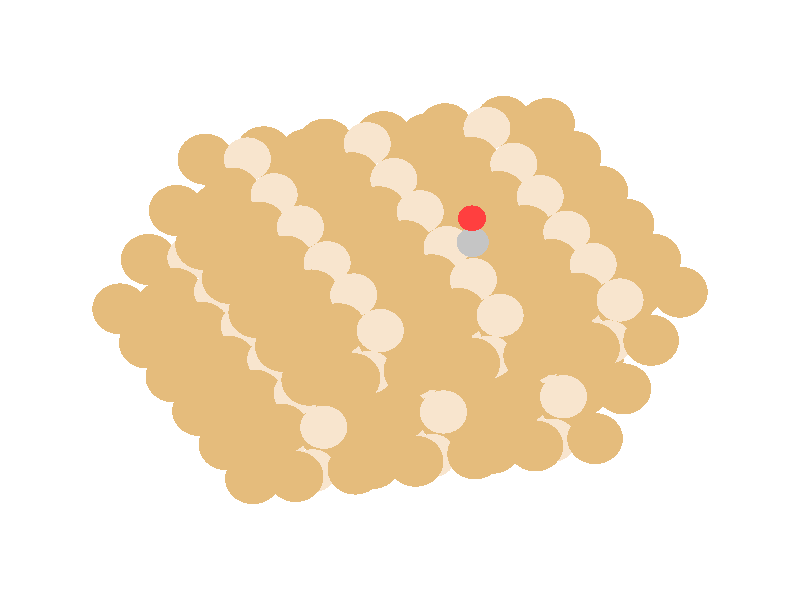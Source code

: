 #include "colors.inc"
#include "finish.inc"

global_settings {assumed_gamma 1 max_trace_level 6}
background {color White}
camera {orthographic
  right -33.67*x up 27.54*y
  direction 1.00*z
  location <0,0,50.00> look_at <0,0,0>}
light_source {<  2.00,   3.00,  40.00> color White
  area_light <0.70, 0, 0>, <0, 0.70, 0>, 3, 3
  adaptive 1 jitter}

#declare simple = finish {phong 0.7}
#declare pale = finish {ambient .5 diffuse .85 roughness .001 specular 0.200 }
#declare intermediate = finish {ambient 0.3 diffuse 0.6 specular 0.10 roughness 0.04 }
#declare vmd = finish {ambient .0 diffuse .65 phong 0.1 phong_size 40. specular 0.500 }
#declare jmol = finish {ambient .2 diffuse .6 specular 1 roughness .001 metallic}
#declare ase2 = finish {ambient 0.05 brilliance 3 diffuse 0.6 metallic specular 0.70 roughness 0.04 reflection 0.15}
#declare ase3 = finish {ambient .15 brilliance 2 diffuse .6 metallic specular 1. roughness .001 reflection .0}
#declare glass = finish {ambient .05 diffuse .3 specular 1. roughness .001}
#declare glass2 = finish {ambient .0 diffuse .3 specular 1. reflection .25 roughness .001}
#declare Rcell = 0.070;
#declare Rbond = 0.100;

#macro atom(LOC, R, COL, TRANS, FIN)
  sphere{LOC, R texture{pigment{color COL transmit TRANS} finish{FIN}}}
#end
#macro constrain(LOC, R, COL, TRANS FIN)
union{torus{R, Rcell rotate 45*z texture{pigment{color COL transmit TRANS} finish{FIN}}}
      torus{R, Rcell rotate -45*z texture{pigment{color COL transmit TRANS} finish{FIN}}}
      translate LOC}
#end

atom(<  2.01,   3.61, -24.76>, 1.17, rgb <0.78, 0.50, 0.20>, 0.0, simple) // #0 
atom(< -1.69,   0.99, -24.74>, 1.17, rgb <0.78, 0.50, 0.20>, 0.0, simple) // #1 
atom(< -0.50,   3.26, -24.15>, 1.17, rgb <0.78, 0.50, 0.20>, 0.0, simple) // #2 
atom(<  0.11,   1.09, -22.88>, 1.17, rgb <0.78, 0.50, 0.20>, 0.0, simple) // #3 
atom(<  3.81,   3.71, -22.89>, 1.17, rgb <0.78, 0.50, 0.20>, 0.0, simple) // #4 
atom(<  2.62,   1.43, -23.48>, 1.17, rgb <0.78, 0.50, 0.20>, 0.0, simple) // #5 
atom(<  4.35,   8.20, -23.53>, 1.17, rgb <0.78, 0.50, 0.20>, 0.0, simple) // #6 
atom(<  0.68,   5.51, -23.57>, 1.17, rgb <0.78, 0.50, 0.20>, 0.0, simple) // #7 
atom(<  1.90,   7.86, -22.93>, 1.17, rgb <0.78, 0.50, 0.20>, 0.0, simple) // #8 
atom(<  2.49,   5.58, -21.71>, 1.17, rgb <0.78, 0.50, 0.20>, 0.0, simple) // #9 
atom(<  6.19,   8.10, -21.75>, 1.17, rgb <0.78, 0.50, 0.20>, 0.0, simple) // #10 
atom(<  4.99,   5.93, -22.31>, 1.17, rgb <0.78, 0.50, 0.20>, 0.0, simple) // #11 
atom(<  3.13,   2.05, -21.02>, 1.17, rgb <0.78, 0.50, 0.20>, 0.0, simple) // #12 
atom(< -0.57,  -0.57, -21.00>, 1.17, rgb <0.78, 0.50, 0.20>, 0.0, simple) // #13 
atom(<  0.62,   1.70, -20.41>, 1.17, rgb <0.78, 0.50, 0.20>, 0.0, simple) // #14 
atom(<  1.23,  -0.47, -19.14>, 1.17, rgb <0.78, 0.50, 0.20>, 0.0, simple) // #15 
atom(<  4.93,   2.15, -19.15>, 1.17, rgb <0.78, 0.50, 0.20>, 0.0, simple) // #16 
atom(<  3.74,  -0.12, -19.74>, 1.17, rgb <0.78, 0.50, 0.20>, 0.0, simple) // #17 
atom(<  5.47,   6.65, -19.78>, 1.17, rgb <0.78, 0.50, 0.20>, 0.0, simple) // #18 
atom(<  1.80,   3.95, -19.83>, 1.17, rgb <0.78, 0.50, 0.20>, 0.0, simple) // #19 
atom(<  3.02,   6.31, -19.19>, 1.17, rgb <0.78, 0.50, 0.20>, 0.0, simple) // #20 
atom(<  3.61,   4.04, -17.97>, 1.17, rgb <0.78, 0.50, 0.20>, 0.0, simple) // #21 
atom(<  7.31,   6.59, -17.99>, 1.17, rgb <0.78, 0.50, 0.20>, 0.0, simple) // #22 
atom(<  6.10,   4.38, -18.57>, 1.17, rgb <0.78, 0.50, 0.20>, 0.0, simple) // #23 
atom(<  1.29,   3.35, -22.29>, 0.99, rgb <0.94, 0.78, 0.62>, 0.0, simple) // #24 
atom(<  0.83,   1.35, -25.35>, 0.99, rgb <0.94, 0.78, 0.62>, 0.0, simple) // #25 
atom(<  3.66,   7.87, -21.09>, 0.99, rgb <0.94, 0.78, 0.62>, 0.0, simple) // #26 
atom(<  3.20,   5.86, -24.17>, 0.99, rgb <0.94, 0.78, 0.62>, 0.0, simple) // #27 
atom(<  2.41,   1.79, -18.55>, 0.99, rgb <0.94, 0.78, 0.62>, 0.0, simple) // #28 
atom(<  1.95,  -0.21, -21.61>, 0.99, rgb <0.94, 0.78, 0.62>, 0.0, simple) // #29 
atom(<  4.79,   6.23, -17.39>, 0.99, rgb <0.94, 0.78, 0.62>, 0.0, simple) // #30 
atom(<  4.32,   4.31, -20.43>, 0.99, rgb <0.94, 0.78, 0.62>, 0.0, simple) // #31 
atom(<  4.24,   0.49, -17.28>, 1.17, rgb <0.78, 0.50, 0.20>, 0.0, simple) // #32 
atom(<  0.55,  -2.13, -17.26>, 1.17, rgb <0.78, 0.50, 0.20>, 0.0, simple) // #33 
atom(<  1.74,   0.15, -16.67>, 1.17, rgb <0.78, 0.50, 0.20>, 0.0, simple) // #34 
atom(<  2.35,  -2.03, -15.40>, 1.17, rgb <0.78, 0.50, 0.20>, 0.0, simple) // #35 
atom(<  6.05,   0.59, -15.42>, 1.17, rgb <0.78, 0.50, 0.20>, 0.0, simple) // #36 
atom(<  4.85,  -1.68, -16.01>, 1.17, rgb <0.78, 0.50, 0.20>, 0.0, simple) // #37 
atom(<  6.58,   5.08, -16.05>, 1.17, rgb <0.78, 0.50, 0.20>, 0.0, simple) // #38 
atom(<  2.92,   2.39, -16.09>, 1.17, rgb <0.78, 0.50, 0.20>, 0.0, simple) // #39 
atom(<  4.14,   4.75, -15.45>, 1.17, rgb <0.78, 0.50, 0.20>, 0.0, simple) // #40 
atom(<  4.72,   2.47, -14.23>, 1.17, rgb <0.78, 0.50, 0.20>, 0.0, simple) // #41 
atom(<  8.43,   4.99, -14.27>, 1.17, rgb <0.78, 0.50, 0.20>, 0.0, simple) // #42 
atom(<  7.22,   2.81, -14.84>, 1.17, rgb <0.78, 0.50, 0.20>, 0.0, simple) // #43 
atom(<  5.36,  -1.06, -13.54>, 1.17, rgb <0.78, 0.50, 0.20>, 0.0, simple) // #44 
atom(<  1.66,  -3.68, -13.52>, 1.17, rgb <0.78, 0.50, 0.20>, 0.0, simple) // #45 
atom(<  2.86,  -1.41, -12.93>, 1.17, rgb <0.78, 0.50, 0.20>, 0.0, simple) // #46 
atom(<  3.46,  -3.59, -11.66>, 1.17, rgb <0.78, 0.50, 0.20>, 0.0, simple) // #47 
atom(<  7.16,  -0.97, -11.68>, 1.17, rgb <0.78, 0.50, 0.20>, 0.0, simple) // #48 
atom(<  5.97,  -3.24, -12.27>, 1.17, rgb <0.78, 0.50, 0.20>, 0.0, simple) // #49 
atom(<  7.70,   3.53, -12.30>, 1.17, rgb <0.78, 0.50, 0.20>, 0.0, simple) // #50 
atom(<  4.04,   0.83, -12.35>, 1.17, rgb <0.78, 0.50, 0.20>, 0.0, simple) // #51 
atom(<  5.26,   3.19, -11.71>, 1.17, rgb <0.78, 0.50, 0.20>, 0.0, simple) // #52 
atom(<  5.85,   0.92, -10.49>, 1.17, rgb <0.78, 0.50, 0.20>, 0.0, simple) // #53 
atom(<  9.54,   3.47, -10.51>, 1.17, rgb <0.78, 0.50, 0.20>, 0.0, simple) // #54 
atom(<  8.33,   1.27, -11.09>, 1.17, rgb <0.78, 0.50, 0.20>, 0.0, simple) // #55 
atom(<  3.53,   0.23, -14.81>, 0.99, rgb <0.94, 0.78, 0.62>, 0.0, simple) // #56 
atom(<  3.07,  -1.77, -17.87>, 0.99, rgb <0.94, 0.78, 0.62>, 0.0, simple) // #57 
atom(<  5.90,   4.75, -13.61>, 0.99, rgb <0.94, 0.78, 0.62>, 0.0, simple) // #58 
atom(<  5.44,   2.75, -16.70>, 0.99, rgb <0.94, 0.78, 0.62>, 0.0, simple) // #59 
atom(<  4.64,  -1.33, -11.07>, 0.99, rgb <0.94, 0.78, 0.62>, 0.0, simple) // #60 
atom(<  4.18,  -3.33, -14.13>, 0.99, rgb <0.94, 0.78, 0.62>, 0.0, simple) // #61 
atom(<  7.02,   3.11,  -9.91>, 0.99, rgb <0.94, 0.78, 0.62>, 0.0, simple) // #62 
atom(<  6.56,   1.19, -12.96>, 0.99, rgb <0.94, 0.78, 0.62>, 0.0, simple) // #63 
atom(<  6.48,  -2.62,  -9.80>, 1.17, rgb <0.78, 0.50, 0.20>, 0.0, simple) // #64 
atom(<  2.78,  -5.24,  -9.79>, 1.17, rgb <0.78, 0.50, 0.20>, 0.0, simple) // #65 
atom(<  3.97,  -2.97,  -9.20>, 1.17, rgb <0.78, 0.50, 0.20>, 0.0, simple) // #66 
atom(<  4.58,  -5.15,  -7.92>, 1.17, rgb <0.78, 0.50, 0.20>, 0.0, simple) // #67 
atom(<  8.28,  -2.53,  -7.94>, 1.17, rgb <0.78, 0.50, 0.20>, 0.0, simple) // #68 
atom(<  7.09,  -4.80,  -8.53>, 1.17, rgb <0.78, 0.50, 0.20>, 0.0, simple) // #69 
atom(<  8.82,   1.97,  -8.57>, 1.17, rgb <0.78, 0.50, 0.20>, 0.0, simple) // #70 
atom(<  5.15,  -0.73,  -8.61>, 1.17, rgb <0.78, 0.50, 0.20>, 0.0, simple) // #71 
atom(<  6.37,   1.63,  -7.98>, 1.17, rgb <0.78, 0.50, 0.20>, 0.0, simple) // #72 
atom(<  6.96,  -0.65,  -6.75>, 1.17, rgb <0.78, 0.50, 0.20>, 0.0, simple) // #73 
atom(< 10.66,   1.87,  -6.79>, 1.17, rgb <0.78, 0.50, 0.20>, 0.0, simple) // #74 
atom(<  9.46,  -0.30,  -7.36>, 1.17, rgb <0.78, 0.50, 0.20>, 0.0, simple) // #75 
atom(<  7.60,  -4.18,  -6.06>, 1.17, rgb <0.78, 0.50, 0.20>, 0.0, simple) // #76 
atom(<  3.90,  -6.80,  -6.05>, 1.17, rgb <0.78, 0.50, 0.20>, 0.0, simple) // #77 
atom(<  5.09,  -4.53,  -5.46>, 1.17, rgb <0.78, 0.50, 0.20>, 0.0, simple) // #78 
atom(<  5.70,  -6.70,  -4.18>, 1.17, rgb <0.78, 0.50, 0.20>, 0.0, simple) // #79 
atom(<  9.40,  -4.08,  -4.20>, 1.17, rgb <0.78, 0.50, 0.20>, 0.0, simple) // #80 
atom(<  8.21,  -6.36,  -4.79>, 1.17, rgb <0.78, 0.50, 0.20>, 0.0, simple) // #81 
atom(<  9.94,   0.41,  -4.82>, 1.17, rgb <0.78, 0.50, 0.20>, 0.0, simple) // #82 
atom(<  6.27,  -2.28,  -4.87>, 1.17, rgb <0.78, 0.50, 0.20>, 0.0, simple) // #83 
atom(<  7.49,   0.08,  -4.24>, 1.17, rgb <0.78, 0.50, 0.20>, 0.0, simple) // #84 
atom(<  8.08,  -2.20,  -3.01>, 1.17, rgb <0.78, 0.50, 0.20>, 0.0, simple) // #85 
atom(< 11.78,   0.36,  -3.03>, 1.17, rgb <0.78, 0.50, 0.20>, 0.0, simple) // #86 
atom(< 10.57,  -1.85,  -3.61>, 1.17, rgb <0.78, 0.50, 0.20>, 0.0, simple) // #87 
atom(<  5.76,  -2.88,  -7.33>, 0.99, rgb <0.94, 0.78, 0.62>, 0.0, simple) // #88 
atom(<  5.30,  -4.88, -10.39>, 0.99, rgb <0.94, 0.78, 0.62>, 0.0, simple) // #89 
atom(<  8.13,   1.63,  -6.13>, 0.99, rgb <0.94, 0.78, 0.62>, 0.0, simple) // #90 
atom(<  7.67,  -0.37,  -9.22>, 0.99, rgb <0.94, 0.78, 0.62>, 0.0, simple) // #91 
atom(<  6.88,  -4.44,  -3.59>, 0.99, rgb <0.94, 0.78, 0.62>, 0.0, simple) // #92 
atom(<  6.42,  -6.44,  -6.65>, 0.99, rgb <0.94, 0.78, 0.62>, 0.0, simple) // #93 
atom(<  9.26,  -0.00,  -2.43>, 0.99, rgb <0.94, 0.78, 0.62>, 0.0, simple) // #94 
atom(<  8.79,  -1.92,  -5.48>, 0.99, rgb <0.94, 0.78, 0.62>, 0.0, simple) // #95 
atom(< -3.03,   2.91, -23.54>, 1.17, rgb <0.78, 0.50, 0.20>, 0.0, simple) // #96 
atom(< -6.73,   0.29, -23.53>, 1.17, rgb <0.78, 0.50, 0.20>, 0.0, simple) // #97 
atom(< -5.54,   2.56, -22.94>, 1.17, rgb <0.78, 0.50, 0.20>, 0.0, simple) // #98 
atom(< -4.93,   0.39, -21.66>, 1.17, rgb <0.78, 0.50, 0.20>, 0.0, simple) // #99 
atom(< -1.23,   3.01, -21.68>, 1.17, rgb <0.78, 0.50, 0.20>, 0.0, simple) // #100 
atom(< -2.42,   0.73, -22.27>, 1.17, rgb <0.78, 0.50, 0.20>, 0.0, simple) // #101 
atom(< -0.69,   7.50, -22.31>, 1.17, rgb <0.78, 0.50, 0.20>, 0.0, simple) // #102 
atom(< -4.36,   4.81, -22.35>, 1.17, rgb <0.78, 0.50, 0.20>, 0.0, simple) // #103 
atom(< -3.14,   7.16, -21.72>, 1.17, rgb <0.78, 0.50, 0.20>, 0.0, simple) // #104 
atom(< -2.56,   4.88, -20.49>, 1.17, rgb <0.78, 0.50, 0.20>, 0.0, simple) // #105 
atom(<  1.15,   7.40, -20.53>, 1.17, rgb <0.78, 0.50, 0.20>, 0.0, simple) // #106 
atom(< -0.05,   5.23, -21.10>, 1.17, rgb <0.78, 0.50, 0.20>, 0.0, simple) // #107 
atom(< -1.92,   1.35, -19.80>, 1.17, rgb <0.78, 0.50, 0.20>, 0.0, simple) // #108 
atom(< -5.62,  -1.27, -19.79>, 1.17, rgb <0.78, 0.50, 0.20>, 0.0, simple) // #109 
atom(< -4.42,   1.00, -19.20>, 1.17, rgb <0.78, 0.50, 0.20>, 0.0, simple) // #110 
atom(< -3.81,  -1.17, -17.92>, 1.17, rgb <0.78, 0.50, 0.20>, 0.0, simple) // #111 
atom(< -0.11,   1.45, -17.94>, 1.17, rgb <0.78, 0.50, 0.20>, 0.0, simple) // #112 
atom(< -1.31,  -0.82, -18.53>, 1.17, rgb <0.78, 0.50, 0.20>, 0.0, simple) // #113 
atom(<  0.42,   5.95, -18.56>, 1.17, rgb <0.78, 0.50, 0.20>, 0.0, simple) // #114 
atom(< -3.24,   3.25, -18.61>, 1.17, rgb <0.78, 0.50, 0.20>, 0.0, simple) // #115 
atom(< -2.02,   5.61, -17.98>, 1.17, rgb <0.78, 0.50, 0.20>, 0.0, simple) // #116 
atom(< -1.43,   3.34, -16.75>, 1.17, rgb <0.78, 0.50, 0.20>, 0.0, simple) // #117 
atom(<  2.26,   5.89, -16.77>, 1.17, rgb <0.78, 0.50, 0.20>, 0.0, simple) // #118 
atom(<  1.05,   3.68, -17.35>, 1.17, rgb <0.78, 0.50, 0.20>, 0.0, simple) // #119 
atom(< -3.75,   2.65, -21.07>, 0.99, rgb <0.94, 0.78, 0.62>, 0.0, simple) // #120 
atom(< -4.21,   0.65, -24.13>, 0.99, rgb <0.94, 0.78, 0.62>, 0.0, simple) // #121 
atom(< -1.38,   7.17, -19.87>, 0.99, rgb <0.94, 0.78, 0.62>, 0.0, simple) // #122 
atom(< -1.84,   5.16, -22.96>, 0.99, rgb <0.94, 0.78, 0.62>, 0.0, simple) // #123 
atom(< -2.64,   1.09, -17.33>, 0.99, rgb <0.94, 0.78, 0.62>, 0.0, simple) // #124 
atom(< -3.09,  -0.91, -20.39>, 0.99, rgb <0.94, 0.78, 0.62>, 0.0, simple) // #125 
atom(< -0.26,   5.53, -16.17>, 0.99, rgb <0.94, 0.78, 0.62>, 0.0, simple) // #126 
atom(< -0.72,   3.61, -19.22>, 0.99, rgb <0.94, 0.78, 0.62>, 0.0, simple) // #127 
atom(< -0.80,  -0.21, -16.06>, 1.17, rgb <0.78, 0.50, 0.20>, 0.0, simple) // #128 
atom(< -4.50,  -2.83, -16.05>, 1.17, rgb <0.78, 0.50, 0.20>, 0.0, simple) // #129 
atom(< -3.30,  -0.55, -15.46>, 1.17, rgb <0.78, 0.50, 0.20>, 0.0, simple) // #130 
atom(< -2.70,  -2.73, -14.19>, 1.17, rgb <0.78, 0.50, 0.20>, 0.0, simple) // #131 
atom(<  1.00,  -0.11, -14.20>, 1.17, rgb <0.78, 0.50, 0.20>, 0.0, simple) // #132 
atom(< -0.19,  -2.38, -14.79>, 1.17, rgb <0.78, 0.50, 0.20>, 0.0, simple) // #133 
atom(<  1.54,   4.38, -14.83>, 1.17, rgb <0.78, 0.50, 0.20>, 0.0, simple) // #134 
atom(< -2.13,   1.69, -14.88>, 1.17, rgb <0.78, 0.50, 0.20>, 0.0, simple) // #135 
atom(< -0.91,   4.05, -14.24>, 1.17, rgb <0.78, 0.50, 0.20>, 0.0, simple) // #136 
atom(< -0.32,   1.77, -13.02>, 1.17, rgb <0.78, 0.50, 0.20>, 0.0, simple) // #137 
atom(<  3.38,   4.29, -13.05>, 1.17, rgb <0.78, 0.50, 0.20>, 0.0, simple) // #138 
atom(<  2.18,   2.11, -13.62>, 1.17, rgb <0.78, 0.50, 0.20>, 0.0, simple) // #139 
atom(<  0.32,  -1.76, -12.32>, 1.17, rgb <0.78, 0.50, 0.20>, 0.0, simple) // #140 
atom(< -3.38,  -4.38, -12.31>, 1.17, rgb <0.78, 0.50, 0.20>, 0.0, simple) // #141 
atom(< -2.19,  -2.11, -11.72>, 1.17, rgb <0.78, 0.50, 0.20>, 0.0, simple) // #142 
atom(< -1.58,  -4.29, -10.45>, 1.17, rgb <0.78, 0.50, 0.20>, 0.0, simple) // #143 
atom(<  2.12,  -1.67, -10.46>, 1.17, rgb <0.78, 0.50, 0.20>, 0.0, simple) // #144 
atom(<  0.93,  -3.94, -11.05>, 1.17, rgb <0.78, 0.50, 0.20>, 0.0, simple) // #145 
atom(<  2.66,   2.83, -11.09>, 1.17, rgb <0.78, 0.50, 0.20>, 0.0, simple) // #146 
atom(< -1.01,   0.13, -11.14>, 1.17, rgb <0.78, 0.50, 0.20>, 0.0, simple) // #147 
atom(<  0.21,   2.49, -10.50>, 1.17, rgb <0.78, 0.50, 0.20>, 0.0, simple) // #148 
atom(<  0.80,   0.22,  -9.27>, 1.17, rgb <0.78, 0.50, 0.20>, 0.0, simple) // #149 
atom(<  4.50,   2.77,  -9.30>, 1.17, rgb <0.78, 0.50, 0.20>, 0.0, simple) // #150 
atom(<  3.29,   0.57,  -9.87>, 1.17, rgb <0.78, 0.50, 0.20>, 0.0, simple) // #151 
atom(< -1.52,  -0.47, -13.60>, 0.99, rgb <0.94, 0.78, 0.62>, 0.0, simple) // #152 
atom(< -1.98,  -2.47, -16.65>, 0.99, rgb <0.94, 0.78, 0.62>, 0.0, simple) // #153 
atom(<  0.85,   4.05, -12.40>, 0.99, rgb <0.94, 0.78, 0.62>, 0.0, simple) // #154 
atom(<  0.40,   2.05, -15.48>, 0.99, rgb <0.94, 0.78, 0.62>, 0.0, simple) // #155 
atom(< -0.40,  -2.03,  -9.86>, 0.99, rgb <0.94, 0.78, 0.62>, 0.0, simple) // #156 
atom(< -0.86,  -4.03, -12.91>, 0.99, rgb <0.94, 0.78, 0.62>, 0.0, simple) // #157 
atom(<  1.98,   2.41,  -8.69>, 0.99, rgb <0.94, 0.78, 0.62>, 0.0, simple) // #158 
atom(<  1.51,   0.49, -11.74>, 0.99, rgb <0.94, 0.78, 0.62>, 0.0, simple) // #159 
atom(<  3.06,   2.65,  -4.25>, 0.68, rgb <0.56, 0.56, 0.56>, 0.0, simple) // #160 
atom(<  3.03,   3.75,  -3.84>, 0.59, rgb <1.00, 0.05, 0.05>, 0.0, simple) // #161 
atom(<  1.44,  -3.32,  -8.58>, 1.17, rgb <0.78, 0.50, 0.20>, 0.0, simple) // #162 
atom(< -2.26,  -5.94,  -8.57>, 1.17, rgb <0.78, 0.50, 0.20>, 0.0, simple) // #163 
atom(< -1.07,  -3.67,  -7.98>, 1.17, rgb <0.78, 0.50, 0.20>, 0.0, simple) // #164 
atom(< -0.46,  -5.85,  -6.71>, 1.17, rgb <0.78, 0.50, 0.20>, 0.0, simple) // #165 
atom(<  3.24,  -3.23,  -6.72>, 1.17, rgb <0.78, 0.50, 0.20>, 0.0, simple) // #166 
atom(<  2.04,  -5.50,  -7.31>, 1.17, rgb <0.78, 0.50, 0.20>, 0.0, simple) // #167 
atom(<  3.78,   1.27,  -7.35>, 1.17, rgb <0.78, 0.50, 0.20>, 0.0, simple) // #168 
atom(<  0.11,  -1.43,  -7.40>, 1.17, rgb <0.78, 0.50, 0.20>, 0.0, simple) // #169 
atom(<  1.33,   0.93,  -6.76>, 1.17, rgb <0.78, 0.50, 0.20>, 0.0, simple) // #170 
atom(<  1.91,  -1.35,  -5.54>, 1.17, rgb <0.78, 0.50, 0.20>, 0.0, simple) // #171 
atom(<  5.62,   1.17,  -5.57>, 1.17, rgb <0.78, 0.50, 0.20>, 0.0, simple) // #172 
atom(<  4.41,  -1.00,  -6.14>, 1.17, rgb <0.78, 0.50, 0.20>, 0.0, simple) // #173 
atom(<  2.55,  -4.88,  -4.85>, 1.17, rgb <0.78, 0.50, 0.20>, 0.0, simple) // #174 
atom(< -1.15,  -7.50,  -4.83>, 1.17, rgb <0.78, 0.50, 0.20>, 0.0, simple) // #175 
atom(<  0.05,  -5.23,  -4.24>, 1.17, rgb <0.78, 0.50, 0.20>, 0.0, simple) // #176 
atom(<  0.66,  -7.40,  -2.97>, 1.17, rgb <0.78, 0.50, 0.20>, 0.0, simple) // #177 
atom(<  4.36,  -4.78,  -2.98>, 1.17, rgb <0.78, 0.50, 0.20>, 0.0, simple) // #178 
atom(<  3.16,  -7.06,  -3.57>, 1.17, rgb <0.78, 0.50, 0.20>, 0.0, simple) // #179 
atom(<  4.89,  -0.29,  -3.61>, 1.17, rgb <0.78, 0.50, 0.20>, 0.0, simple) // #180 
atom(<  1.23,  -2.98,  -3.66>, 1.17, rgb <0.78, 0.50, 0.20>, 0.0, simple) // #181 
atom(<  2.45,  -0.62,  -3.02>, 1.17, rgb <0.78, 0.50, 0.20>, 0.0, simple) // #182 
atom(<  3.04,  -2.90,  -1.80>, 1.17, rgb <0.78, 0.50, 0.20>, 0.0, simple) // #183 
atom(<  6.73,  -0.34,  -1.82>, 1.17, rgb <0.78, 0.50, 0.20>, 0.0, simple) // #184 
atom(<  5.52,  -2.55,  -2.40>, 1.17, rgb <0.78, 0.50, 0.20>, 0.0, simple) // #185 
atom(<  0.72,  -3.58,  -6.12>, 0.99, rgb <0.94, 0.78, 0.62>, 0.0, simple) // #186 
atom(<  0.26,  -5.58,  -9.17>, 0.99, rgb <0.94, 0.78, 0.62>, 0.0, simple) // #187 
atom(<  3.09,   0.93,  -4.92>, 0.99, rgb <0.94, 0.78, 0.62>, 0.0, simple) // #188 
atom(<  2.63,  -1.07,  -8.00>, 0.99, rgb <0.94, 0.78, 0.62>, 0.0, simple) // #189 
atom(<  1.83,  -5.14,  -2.38>, 0.99, rgb <0.94, 0.78, 0.62>, 0.0, simple) // #190 
atom(<  1.37,  -7.14,  -5.44>, 0.99, rgb <0.94, 0.78, 0.62>, 0.0, simple) // #191 
atom(<  4.21,  -0.70,  -1.22>, 0.99, rgb <0.94, 0.78, 0.62>, 0.0, simple) // #192 
atom(<  3.75,  -2.62,  -4.26>, 0.99, rgb <0.94, 0.78, 0.62>, 0.0, simple) // #193 
atom(< -8.08,   2.21, -22.32>, 1.17, rgb <0.78, 0.50, 0.20>, 0.0, simple) // #194 
atom(<-11.78,  -0.41, -22.31>, 1.17, rgb <0.78, 0.50, 0.20>, 0.0, simple) // #195 
atom(<-10.58,   1.86, -21.72>, 1.17, rgb <0.78, 0.50, 0.20>, 0.0, simple) // #196 
atom(< -9.97,  -0.31, -20.45>, 1.17, rgb <0.78, 0.50, 0.20>, 0.0, simple) // #197 
atom(< -6.27,   2.31, -20.46>, 1.17, rgb <0.78, 0.50, 0.20>, 0.0, simple) // #198 
atom(< -7.47,   0.03, -21.05>, 1.17, rgb <0.78, 0.50, 0.20>, 0.0, simple) // #199 
atom(< -5.74,   6.80, -21.09>, 1.17, rgb <0.78, 0.50, 0.20>, 0.0, simple) // #200 
atom(< -9.40,   4.11, -21.14>, 1.17, rgb <0.78, 0.50, 0.20>, 0.0, simple) // #201 
atom(< -8.19,   6.46, -20.50>, 1.17, rgb <0.78, 0.50, 0.20>, 0.0, simple) // #202 
atom(< -7.60,   4.18, -19.28>, 1.17, rgb <0.78, 0.50, 0.20>, 0.0, simple) // #203 
atom(< -3.90,   6.70, -19.31>, 1.17, rgb <0.78, 0.50, 0.20>, 0.0, simple) // #204 
atom(< -5.10,   4.53, -19.88>, 1.17, rgb <0.78, 0.50, 0.20>, 0.0, simple) // #205 
atom(< -6.96,   0.65, -18.59>, 1.17, rgb <0.78, 0.50, 0.20>, 0.0, simple) // #206 
atom(<-10.66,  -1.97, -18.57>, 1.17, rgb <0.78, 0.50, 0.20>, 0.0, simple) // #207 
atom(< -9.47,   0.30, -17.98>, 1.17, rgb <0.78, 0.50, 0.20>, 0.0, simple) // #208 
atom(< -8.86,  -1.87, -16.71>, 1.17, rgb <0.78, 0.50, 0.20>, 0.0, simple) // #209 
atom(< -5.16,   0.75, -16.72>, 1.17, rgb <0.78, 0.50, 0.20>, 0.0, simple) // #210 
atom(< -6.35,  -1.52, -17.31>, 1.17, rgb <0.78, 0.50, 0.20>, 0.0, simple) // #211 
atom(< -4.62,   5.25, -17.35>, 1.17, rgb <0.78, 0.50, 0.20>, 0.0, simple) // #212 
atom(< -8.29,   2.55, -17.40>, 1.17, rgb <0.78, 0.50, 0.20>, 0.0, simple) // #213 
atom(< -7.07,   4.91, -16.76>, 1.17, rgb <0.78, 0.50, 0.20>, 0.0, simple) // #214 
atom(< -6.47,   2.64, -15.54>, 1.17, rgb <0.78, 0.50, 0.20>, 0.0, simple) // #215 
atom(< -2.78,   5.19, -15.56>, 1.17, rgb <0.78, 0.50, 0.20>, 0.0, simple) // #216 
atom(< -3.99,   2.98, -16.14>, 1.17, rgb <0.78, 0.50, 0.20>, 0.0, simple) // #217 
atom(< -8.80,   1.95, -19.86>, 0.99, rgb <0.94, 0.78, 0.62>, 0.0, simple) // #218 
atom(< -9.26,  -0.05, -22.91>, 0.99, rgb <0.94, 0.78, 0.62>, 0.0, simple) // #219 
atom(< -6.42,   6.47, -18.66>, 0.99, rgb <0.94, 0.78, 0.62>, 0.0, simple) // #220 
atom(< -6.88,   4.46, -21.74>, 0.99, rgb <0.94, 0.78, 0.62>, 0.0, simple) // #221 
atom(< -7.68,   0.39, -16.12>, 0.99, rgb <0.94, 0.78, 0.62>, 0.0, simple) // #222 
atom(< -8.14,  -1.61, -19.18>, 0.99, rgb <0.94, 0.78, 0.62>, 0.0, simple) // #223 
atom(< -5.30,   4.83, -14.96>, 0.99, rgb <0.94, 0.78, 0.62>, 0.0, simple) // #224 
atom(< -5.77,   2.91, -18.00>, 0.99, rgb <0.94, 0.78, 0.62>, 0.0, simple) // #225 
atom(< -5.84,  -0.91, -14.85>, 1.17, rgb <0.78, 0.50, 0.20>, 0.0, simple) // #226 
atom(< -9.54,  -3.53, -14.83>, 1.17, rgb <0.78, 0.50, 0.20>, 0.0, simple) // #227 
atom(< -8.35,  -1.25, -14.24>, 1.17, rgb <0.78, 0.50, 0.20>, 0.0, simple) // #228 
atom(< -7.74,  -3.43, -12.97>, 1.17, rgb <0.78, 0.50, 0.20>, 0.0, simple) // #229 
atom(< -4.04,  -0.81, -12.98>, 1.17, rgb <0.78, 0.50, 0.20>, 0.0, simple) // #230 
atom(< -5.23,  -3.08, -13.57>, 1.17, rgb <0.78, 0.50, 0.20>, 0.0, simple) // #231 
atom(< -3.50,   3.68, -13.62>, 1.17, rgb <0.78, 0.50, 0.20>, 0.0, simple) // #232 
atom(< -7.17,   0.99, -13.66>, 1.17, rgb <0.78, 0.50, 0.20>, 0.0, simple) // #233 
atom(< -5.95,   3.35, -13.02>, 1.17, rgb <0.78, 0.50, 0.20>, 0.0, simple) // #234 
atom(< -5.36,   1.07, -11.80>, 1.17, rgb <0.78, 0.50, 0.20>, 0.0, simple) // #235 
atom(< -1.66,   3.59, -11.84>, 1.17, rgb <0.78, 0.50, 0.20>, 0.0, simple) // #236 
atom(< -2.86,   1.42, -12.40>, 1.17, rgb <0.78, 0.50, 0.20>, 0.0, simple) // #237 
atom(< -4.73,  -2.46, -11.11>, 1.17, rgb <0.78, 0.50, 0.20>, 0.0, simple) // #238 
atom(< -8.42,  -5.08, -11.09>, 1.17, rgb <0.78, 0.50, 0.20>, 0.0, simple) // #239 
atom(< -7.23,  -2.81, -10.50>, 1.17, rgb <0.78, 0.50, 0.20>, 0.0, simple) // #240 
atom(< -6.62,  -4.99,  -9.23>, 1.17, rgb <0.78, 0.50, 0.20>, 0.0, simple) // #241 
atom(< -2.92,  -2.37,  -9.25>, 1.17, rgb <0.78, 0.50, 0.20>, 0.0, simple) // #242 
atom(< -4.12,  -4.64,  -9.84>, 1.17, rgb <0.78, 0.50, 0.20>, 0.0, simple) // #243 
atom(< -2.38,   2.13,  -9.87>, 1.17, rgb <0.78, 0.50, 0.20>, 0.0, simple) // #244 
atom(< -6.05,  -0.57,  -9.92>, 1.17, rgb <0.78, 0.50, 0.20>, 0.0, simple) // #245 
atom(< -4.83,   1.79,  -9.28>, 1.17, rgb <0.78, 0.50, 0.20>, 0.0, simple) // #246 
atom(< -4.24,  -0.48,  -8.06>, 1.17, rgb <0.78, 0.50, 0.20>, 0.0, simple) // #247 
atom(< -0.55,   2.07,  -8.08>, 1.17, rgb <0.78, 0.50, 0.20>, 0.0, simple) // #248 
atom(< -1.76,  -0.13,  -8.66>, 1.17, rgb <0.78, 0.50, 0.20>, 0.0, simple) // #249 
atom(< -6.56,  -1.17, -12.38>, 0.99, rgb <0.94, 0.78, 0.62>, 0.0, simple) // #250 
atom(< -7.02,  -3.17, -15.44>, 0.99, rgb <0.94, 0.78, 0.62>, 0.0, simple) // #251 
atom(< -4.19,   3.35, -11.18>, 0.99, rgb <0.94, 0.78, 0.62>, 0.0, simple) // #252 
atom(< -4.65,   1.35, -14.26>, 0.99, rgb <0.94, 0.78, 0.62>, 0.0, simple) // #253 
atom(< -5.44,  -2.73,  -8.64>, 0.99, rgb <0.94, 0.78, 0.62>, 0.0, simple) // #254 
atom(< -5.90,  -4.73, -11.70>, 0.99, rgb <0.94, 0.78, 0.62>, 0.0, simple) // #255 
atom(< -3.07,   1.71,  -7.48>, 0.99, rgb <0.94, 0.78, 0.62>, 0.0, simple) // #256 
atom(< -3.53,  -0.21, -10.52>, 0.99, rgb <0.94, 0.78, 0.62>, 0.0, simple) // #257 
atom(< -3.61,  -4.02,  -7.37>, 1.17, rgb <0.78, 0.50, 0.20>, 0.0, simple) // #258 
atom(< -7.31,  -6.64,  -7.35>, 1.17, rgb <0.78, 0.50, 0.20>, 0.0, simple) // #259 
atom(< -6.11,  -4.37,  -6.76>, 1.17, rgb <0.78, 0.50, 0.20>, 0.0, simple) // #260 
atom(< -5.50,  -6.55,  -5.49>, 1.17, rgb <0.78, 0.50, 0.20>, 0.0, simple) // #261 
atom(< -1.81,  -3.93,  -5.51>, 1.17, rgb <0.78, 0.50, 0.20>, 0.0, simple) // #262 
atom(< -3.00,  -6.20,  -6.10>, 1.17, rgb <0.78, 0.50, 0.20>, 0.0, simple) // #263 
atom(< -1.27,   0.57,  -6.14>, 1.17, rgb <0.78, 0.50, 0.20>, 0.0, simple) // #264 
atom(< -4.93,  -2.13,  -6.18>, 1.17, rgb <0.78, 0.50, 0.20>, 0.0, simple) // #265 
atom(< -3.72,   0.23,  -5.54>, 1.17, rgb <0.78, 0.50, 0.20>, 0.0, simple) // #266 
atom(< -3.13,  -2.05,  -4.32>, 1.17, rgb <0.78, 0.50, 0.20>, 0.0, simple) // #267 
atom(<  0.57,   0.47,  -4.36>, 1.17, rgb <0.78, 0.50, 0.20>, 0.0, simple) // #268 
atom(< -0.63,  -1.70,  -4.93>, 1.17, rgb <0.78, 0.50, 0.20>, 0.0, simple) // #269 
atom(< -2.49,  -5.58,  -3.63>, 1.17, rgb <0.78, 0.50, 0.20>, 0.0, simple) // #270 
atom(< -6.19,  -8.20,  -3.62>, 1.17, rgb <0.78, 0.50, 0.20>, 0.0, simple) // #271 
atom(< -5.00,  -5.93,  -3.03>, 1.17, rgb <0.78, 0.50, 0.20>, 0.0, simple) // #272 
atom(< -4.39,  -8.10,  -1.75>, 1.17, rgb <0.78, 0.50, 0.20>, 0.0, simple) // #273 
atom(< -0.69,  -5.48,  -1.77>, 1.17, rgb <0.78, 0.50, 0.20>, 0.0, simple) // #274 
atom(< -1.88,  -7.76,  -2.36>, 1.17, rgb <0.78, 0.50, 0.20>, 0.0, simple) // #275 
atom(< -0.15,  -0.99,  -2.39>, 1.17, rgb <0.78, 0.50, 0.20>, 0.0, simple) // #276 
atom(< -3.82,  -3.68,  -2.44>, 1.17, rgb <0.78, 0.50, 0.20>, 0.0, simple) // #277 
atom(< -2.60,  -1.32,  -1.80>, 1.17, rgb <0.78, 0.50, 0.20>, 0.0, simple) // #278 
atom(< -2.00,  -3.60,  -0.58>, 1.17, rgb <0.78, 0.50, 0.20>, 0.0, simple) // #279 
atom(<  1.69,  -1.04,  -0.60>, 1.17, rgb <0.78, 0.50, 0.20>, 0.0, simple) // #280 
atom(<  0.48,  -3.25,  -1.18>, 1.17, rgb <0.78, 0.50, 0.20>, 0.0, simple) // #281 
atom(< -4.33,  -4.28,  -4.90>, 0.99, rgb <0.94, 0.78, 0.62>, 0.0, simple) // #282 
atom(< -4.79,  -6.28,  -7.96>, 0.99, rgb <0.94, 0.78, 0.62>, 0.0, simple) // #283 
atom(< -1.95,   0.23,  -3.70>, 0.99, rgb <0.94, 0.78, 0.62>, 0.0, simple) // #284 
atom(< -2.41,  -1.77,  -6.79>, 0.99, rgb <0.94, 0.78, 0.62>, 0.0, simple) // #285 
atom(< -3.21,  -5.84,  -1.16>, 0.99, rgb <0.94, 0.78, 0.62>, 0.0, simple) // #286 
atom(< -3.67,  -7.84,  -4.22>, 0.99, rgb <0.94, 0.78, 0.62>, 0.0, simple) // #287 
atom(< -0.83,  -1.40,   0.00>, 0.99, rgb <0.94, 0.78, 0.62>, 0.0, simple) // #288 
atom(< -1.30,  -3.32,  -3.05>, 0.99, rgb <0.94, 0.78, 0.62>, 0.0, simple) // #289 
